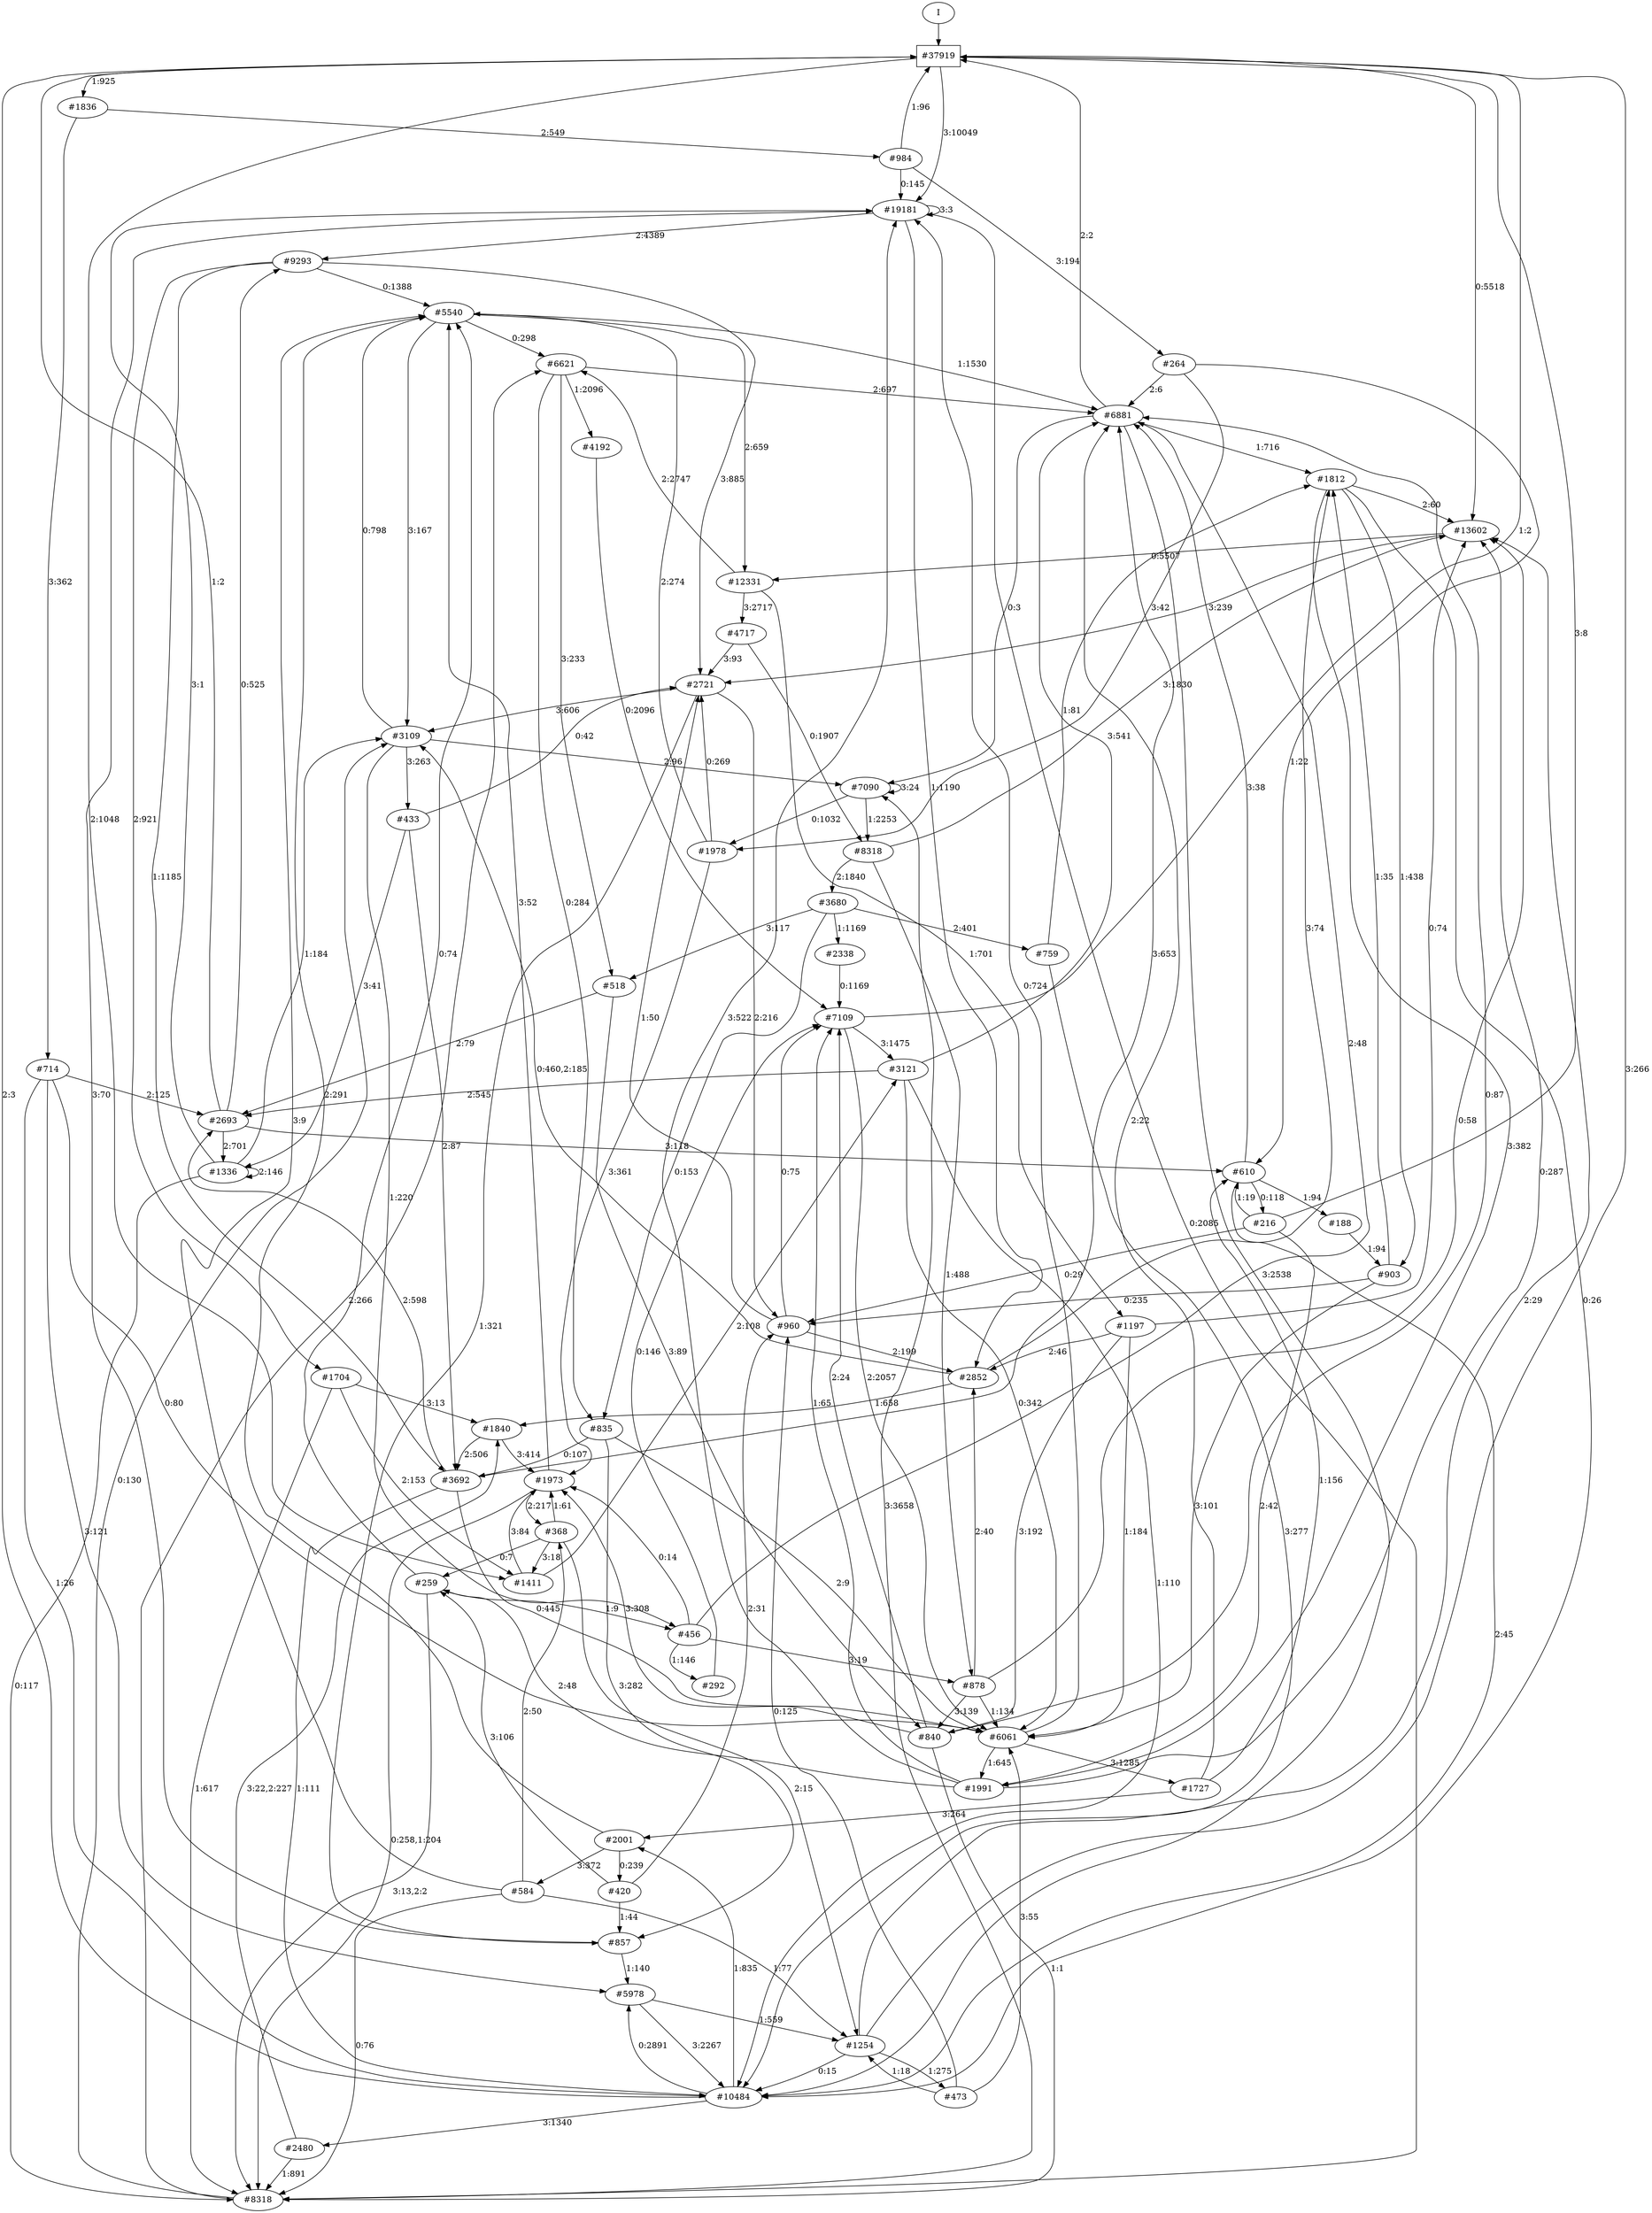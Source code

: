 // produced with flexfringe from git commitd1cf04ada0831d0605a3651971ef9a02091d8823
// dfasat/flexfringe -h=alergia -d=alergia_data -o=experiments/flexfringe_pautomac_study/flexfringe_data/exp32_n150_p0_05500000000000001dfa -n=150 -p=0.05500000000000001 /Users/nicholasrenninger/Google Drive/Grad School/specification learning/code/DPFA_DTS_product_experiment/dfasatInvestigations/experiments/flexfringe_pautomac_study/flexfringe_data/flexfringe_pautomac_study_train 
digraph DFA {
	0 [label="root" shape=box];
		I -> 0;
	0 [ label="#37919"  ];
		0 -> 1 [label="3:10049"  ];
		0 -> 2 [label="0:5518"  ];
		0 -> 107 [label="1:925"  ];
		0 -> 490 [label="2:1048"  ];
	1 [ label="#19181"  ];
		1 -> 1 [label="3:3"  ];
		1 -> 31 [label="2:4389"  ];
		1 -> 38 [label="0:2085"  ];
		1 -> 42 [label="1:1190"  ];
	38 [ label="#8318"  ];
		38 -> 4 [label="2:266"  ];
		38 -> 39 [label="3:3658"  ];
		38 -> 43 [label="0:130"  ];
	39 [ label="#7090"  ];
		39 -> 39 [label="3:24"  ];
		39 -> 72 [label="1:2253"  ];
		39 -> 78 [label="0:1032"  ];
	78 [ label="#1978"  ];
		78 -> 32 [label="2:274"  ];
		78 -> 192 [label="0:269"  ];
		78 -> 334 [label="3:361"  ];
	31 [ label="#9293"  ];
		31 -> 32 [label="0:1388"  ];
		31 -> 59 [label="2:921"  ];
		31 -> 88 [label="1:1185"  ];
		31 -> 192 [label="3:885"  ];
	192 [ label="#2721"  ];
		192 -> 43 [label="3:606"  ];
		192 -> 1137 [label="1:321"  ];
		192 -> 4737 [label="2:216"  ];
	1137 [ label="#857"  ];
		1137 -> 1 [label="3:70"  ];
		1137 -> 35 [label="1:140"  ];
	32 [ label="#5540"  ];
		32 -> 3 [label="2:659"  ];
		32 -> 4 [label="0:298"  ];
		32 -> 33 [label="1:1530"  ];
		32 -> 43 [label="3:167"  ];
	33 [ label="#6881"  ];
		33 -> 0 [label="2:2"  ];
		33 -> 34 [label="3:2538"  ];
		33 -> 39 [label="0:3"  ];
		33 -> 176 [label="1:716"  ];
	34 [ label="#10484"  ];
		34 -> 0 [label="2:3"  ];
		34 -> 35 [label="0:2891"  ];
		34 -> 80 [label="1:835"  ];
		34 -> 94 [label="3:1340"  ];
	94 [ label="#2480"  ];
		94 -> 38 [label="1:891"  ];
		94 -> 198 [label="3:22,2:227"  ];
	35 [ label="#5978"  ];
		35 -> 34 [label="3:2267"  ];
		35 -> 640 [label="1:559"  ];
	640 [ label="#1254"  ];
		640 -> 0 [label="3:266"  ];
		640 -> 2 [label="2:29"  ];
		640 -> 34 [label="0:15"  ];
		640 -> 2029 [label="1:275"  ];
	2029 [ label="#473"  ];
		2029 -> 30 [label="3:55"  ];
		2029 -> 640 [label="1:18"  ];
		2029 -> 4737 [label="0:125"  ];
	4737 [ label="#960"  ];
		4737 -> 6 [label="0:75"  ];
		4737 -> 42 [label="2:199"  ];
		4737 -> 192 [label="1:50"  ];
	80 [ label="#2001"  ];
		80 -> 32 [label="2:291"  ];
		80 -> 322 [label="3:372"  ];
		80 -> 1863 [label="0:239"  ];
	322 [ label="#584"  ];
		322 -> 32 [label="3:9"  ];
		322 -> 38 [label="0:76"  ];
		322 -> 640 [label="1:77"  ];
		322 -> 696 [label="2:50"  ];
	1863 [ label="#420"  ];
		1863 -> 1137 [label="1:44"  ];
		1863 -> 4737 [label="2:31"  ];
		1863 -> 5974 [label="3:106"  ];
	5974 [ label="#259"  ];
		5974 -> 32 [label="0:74"  ];
		5974 -> 38 [label="3:13,2:2"  ];
		5974 -> 44 [label="1:9"  ];
	176 [ label="#1812"  ];
		176 -> 2 [label="2:60"  ];
		176 -> 34 [label="0:26"  ];
		176 -> 544 [label="3:382"  ];
		176 -> 2199 [label="1:438"  ];
	2199 [ label="#903"  ];
		2199 -> 30 [label="3:101"  ];
		2199 -> 176 [label="1:35"  ];
		2199 -> 4737 [label="0:235"  ];
	59 [ label="#1704"  ];
		59 -> 38 [label="1:617"  ];
		59 -> 198 [label="3:13"  ];
		59 -> 490 [label="2:153"  ];
	490 [ label="#1411"  ];
		490 -> 7 [label="2:108"  ];
		490 -> 334 [label="3:84"  ];
	88 [ label="#3692"  ];
		88 -> 30 [label="0:445"  ];
		88 -> 33 [label="3:653"  ];
		88 -> 34 [label="1:111"  ];
		88 -> 320 [label="2:598"  ];
	320 [ label="#2693"  ];
		320 -> 0 [label="1:2"  ];
		320 -> 31 [label="0:525"  ];
		320 -> 184 [label="3:118"  ];
		320 -> 321 [label="2:701"  ];
	321 [ label="#1336"  ];
		321 -> 1 [label="3:1"  ];
		321 -> 38 [label="0:117"  ];
		321 -> 43 [label="1:184"  ];
		321 -> 321 [label="2:146"  ];
	42 [ label="#2852"  ];
		42 -> 43 [label="0:460,2:185"  ];
		42 -> 176 [label="3:74"  ];
		42 -> 198 [label="1:658"  ];
	43 [ label="#3109"  ];
		43 -> 32 [label="0:798"  ];
		43 -> 39 [label="2:96"  ];
		43 -> 44 [label="1:220"  ];
		43 -> 1020 [label="3:263"  ];
	1020 [ label="#433"  ];
		1020 -> 88 [label="2:87"  ];
		1020 -> 192 [label="0:42"  ];
		1020 -> 321 [label="3:41"  ];
	44 [ label="#456"  ];
		44 -> 33 [label="2:48"  ];
		44 -> 45 [label="1:146"  ];
		44 -> 334 [label="0:14"  ];
		44 -> 646 [label="3:19"  ];
	45 [ label="#292"  ];
		45 -> 6 [label="0:146"  ];
	198 [ label="#1840"  ];
		198 -> 88 [label="2:506"  ];
		198 -> 334 [label="3:414"  ];
	334 [ label="#1973"  ];
		334 -> 32 [label="3:52"  ];
		334 -> 38 [label="0:258,1:204"  ];
		334 -> 696 [label="2:217"  ];
	696 [ label="#368"  ];
		696 -> 334 [label="1:61"  ];
		696 -> 490 [label="3:18"  ];
		696 -> 640 [label="2:15"  ];
		696 -> 5974 [label="0:7"  ];
	2 [ label="#13602"  ];
		2 -> 3 [label="0:5507"  ];
		2 -> 192 [label="3:239"  ];
	3 [ label="#12331"  ];
		3 -> 4 [label="2:2747"  ];
		3 -> 71 [label="3:2717"  ];
		3 -> 150 [label="1:701"  ];
	71 [ label="#4717"  ];
		71 -> 72 [label="0:1907"  ];
		71 -> 192 [label="3:93"  ];
	72 [ label="#8318"  ];
		72 -> 2 [label="3:1830"  ];
		72 -> 73 [label="2:1840"  ];
		72 -> 646 [label="1:488"  ];
	73 [ label="#3680"  ];
		73 -> 74 [label="1:1169"  ];
		73 -> 129 [label="3:117"  ];
		73 -> 212 [label="0:153"  ];
		73 -> 588 [label="2:401"  ];
	588 [ label="#759"  ];
		588 -> 34 [label="3:277"  ];
		588 -> 176 [label="1:81"  ];
	74 [ label="#2338"  ];
		74 -> 6 [label="0:1169"  ];
	646 [ label="#878"  ];
		646 -> 2 [label="0:58"  ];
		646 -> 30 [label="1:134"  ];
		646 -> 42 [label="2:40"  ];
		646 -> 151 [label="3:139"  ];
	4 [ label="#6621"  ];
		4 -> 5 [label="1:2096"  ];
		4 -> 33 [label="2:697"  ];
		4 -> 129 [label="3:233"  ];
		4 -> 212 [label="0:284"  ];
	129 [ label="#518"  ];
		129 -> 151 [label="3:89"  ];
		129 -> 320 [label="2:79"  ];
	212 [ label="#835"  ];
		212 -> 30 [label="2:9"  ];
		212 -> 88 [label="0:107"  ];
		212 -> 1137 [label="3:282"  ];
	5 [ label="#4192"  ];
		5 -> 6 [label="0:2096"  ];
	6 [ label="#7109"  ];
		6 -> 0 [label="1:2"  ];
		6 -> 7 [label="3:1475"  ];
		6 -> 30 [label="2:2057"  ];
	7 [ label="#3121"  ];
		7 -> 30 [label="0:342"  ];
		7 -> 33 [label="3:541"  ];
		7 -> 34 [label="1:110"  ];
		7 -> 320 [label="2:545"  ];
	30 [ label="#6061"  ];
		30 -> 1 [label="0:724"  ];
		30 -> 183 [label="3:1285"  ];
		30 -> 544 [label="1:645"  ];
	183 [ label="#1727"  ];
		183 -> 33 [label="2:22"  ];
		183 -> 80 [label="3:264"  ];
		183 -> 184 [label="1:156"  ];
	184 [ label="#610"  ];
		184 -> 33 [label="3:38"  ];
		184 -> 34 [label="2:45"  ];
		184 -> 185 [label="0:118"  ];
		184 -> 5236 [label="1:94"  ];
	185 [ label="#216"  ];
		185 -> 0 [label="3:8"  ];
		185 -> 184 [label="1:19"  ];
		185 -> 544 [label="2:42"  ];
		185 -> 4737 [label="0:29"  ];
	5236 [ label="#188"  ];
		5236 -> 2199 [label="1:94"  ];
	544 [ label="#1991"  ];
		544 -> 1 [label="3:522"  ];
		544 -> 2 [label="0:287"  ];
		544 -> 6 [label="1:65"  ];
		544 -> 5974 [label="2:48"  ];
	150 [ label="#1197"  ];
		150 -> 2 [label="0:74"  ];
		150 -> 30 [label="1:184"  ];
		150 -> 42 [label="2:46"  ];
		150 -> 151 [label="3:192"  ];
	151 [ label="#840"  ];
		151 -> 6 [label="2:24"  ];
		151 -> 33 [label="0:87"  ];
		151 -> 38 [label="1:1"  ];
		151 -> 334 [label="3:308"  ];
	107 [ label="#1836"  ];
		107 -> 108 [label="2:549"  ];
		107 -> 135 [label="3:362"  ];
	135 [ label="#714"  ];
		135 -> 30 [label="0:80"  ];
		135 -> 34 [label="1:26"  ];
		135 -> 35 [label="3:121"  ];
		135 -> 320 [label="2:125"  ];
	108 [ label="#984"  ];
		108 -> 0 [label="1:96"  ];
		108 -> 1 [label="0:145"  ];
		108 -> 109 [label="3:194"  ];
	109 [ label="#264"  ];
		109 -> 33 [label="2:6"  ];
		109 -> 78 [label="3:42"  ];
		109 -> 184 [label="1:22"  ];
}
